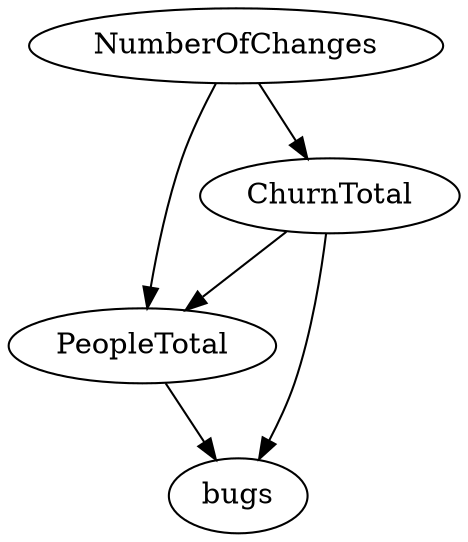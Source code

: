 digraph {
   PeopleTotal;
   NumberOfChanges;
   ChurnTotal;
   bugs;
   PeopleTotal -> bugs;
   NumberOfChanges -> PeopleTotal;
   NumberOfChanges -> ChurnTotal;
   ChurnTotal -> PeopleTotal;
   ChurnTotal -> bugs;
}
